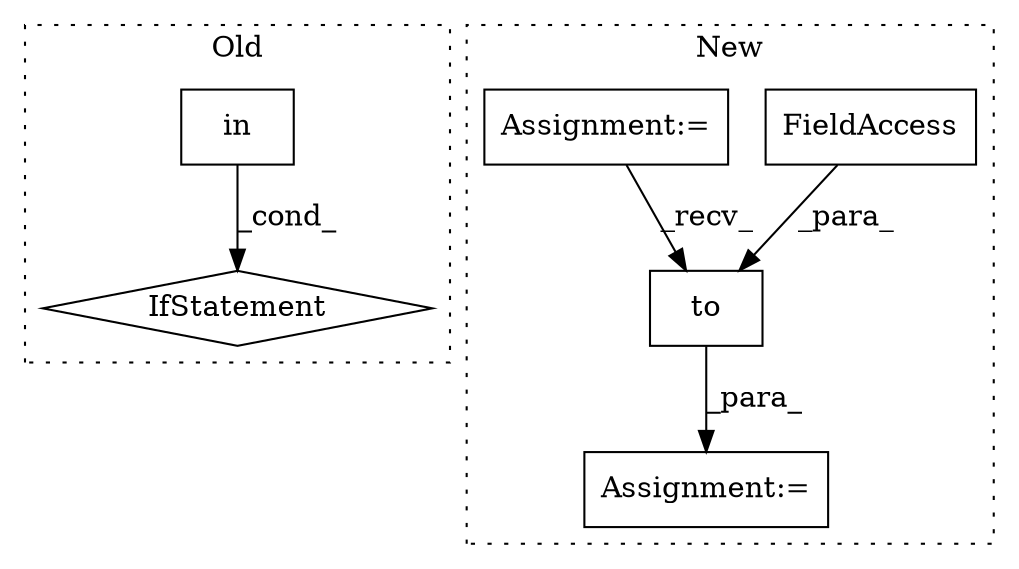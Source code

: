 digraph G {
subgraph cluster0 {
1 [label="in" a="105" s="552" l="14" shape="box"];
4 [label="IfStatement" a="25" s="544,566" l="8,2" shape="diamond"];
label = "Old";
style="dotted";
}
subgraph cluster1 {
2 [label="to" a="32" s="316,330" l="3,1" shape="box"];
3 [label="FieldAccess" a="22" s="319" l="11" shape="box"];
5 [label="Assignment:=" a="7" s="246" l="1" shape="box"];
6 [label="Assignment:=" a="7" s="283" l="1" shape="box"];
label = "New";
style="dotted";
}
1 -> 4 [label="_cond_"];
2 -> 6 [label="_para_"];
3 -> 2 [label="_para_"];
5 -> 2 [label="_recv_"];
}
